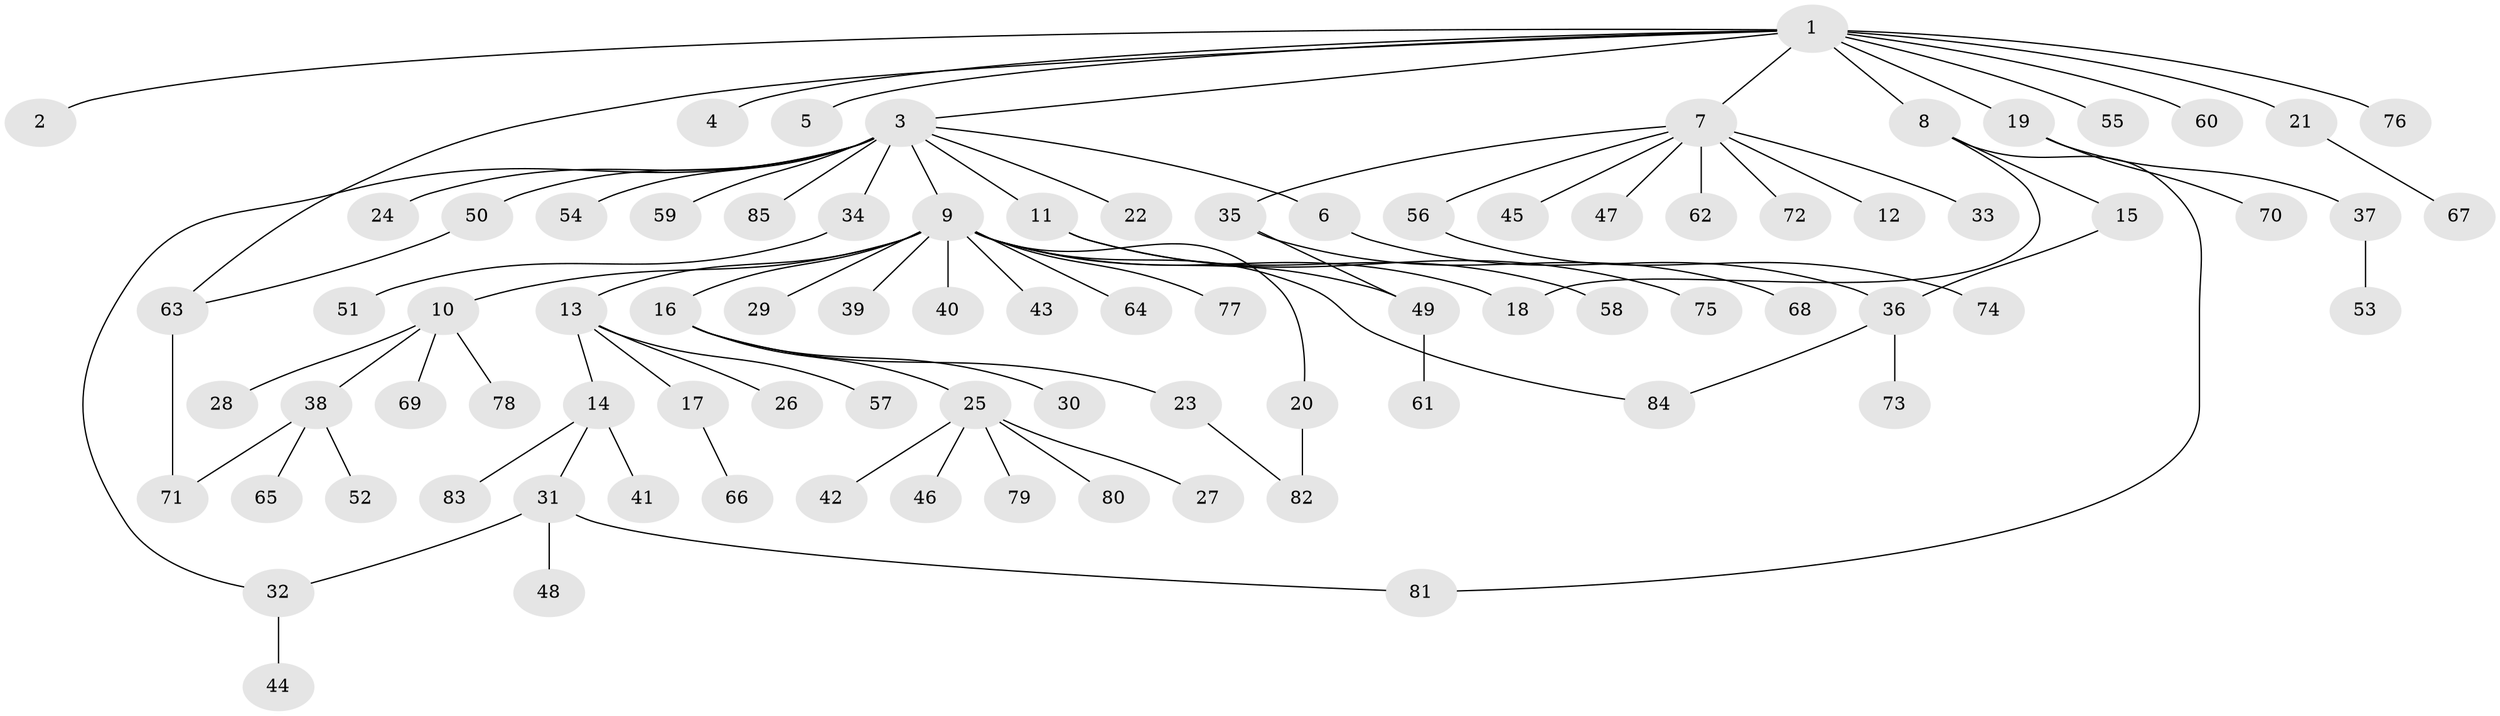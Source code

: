 // coarse degree distribution, {21: 0.015384615384615385, 1: 0.6615384615384615, 2: 0.16923076923076924, 10: 0.015384615384615385, 4: 0.046153846153846156, 13: 0.015384615384615385, 7: 0.015384615384615385, 3: 0.03076923076923077, 5: 0.03076923076923077}
// Generated by graph-tools (version 1.1) at 2025/23/03/03/25 07:23:53]
// undirected, 85 vertices, 93 edges
graph export_dot {
graph [start="1"]
  node [color=gray90,style=filled];
  1;
  2;
  3;
  4;
  5;
  6;
  7;
  8;
  9;
  10;
  11;
  12;
  13;
  14;
  15;
  16;
  17;
  18;
  19;
  20;
  21;
  22;
  23;
  24;
  25;
  26;
  27;
  28;
  29;
  30;
  31;
  32;
  33;
  34;
  35;
  36;
  37;
  38;
  39;
  40;
  41;
  42;
  43;
  44;
  45;
  46;
  47;
  48;
  49;
  50;
  51;
  52;
  53;
  54;
  55;
  56;
  57;
  58;
  59;
  60;
  61;
  62;
  63;
  64;
  65;
  66;
  67;
  68;
  69;
  70;
  71;
  72;
  73;
  74;
  75;
  76;
  77;
  78;
  79;
  80;
  81;
  82;
  83;
  84;
  85;
  1 -- 2;
  1 -- 3;
  1 -- 4;
  1 -- 5;
  1 -- 7;
  1 -- 8;
  1 -- 19;
  1 -- 21;
  1 -- 55;
  1 -- 60;
  1 -- 63;
  1 -- 76;
  3 -- 6;
  3 -- 9;
  3 -- 11;
  3 -- 22;
  3 -- 24;
  3 -- 32;
  3 -- 34;
  3 -- 50;
  3 -- 54;
  3 -- 59;
  3 -- 85;
  6 -- 36;
  7 -- 12;
  7 -- 33;
  7 -- 35;
  7 -- 45;
  7 -- 47;
  7 -- 56;
  7 -- 62;
  7 -- 72;
  8 -- 15;
  8 -- 18;
  8 -- 81;
  9 -- 10;
  9 -- 13;
  9 -- 16;
  9 -- 18;
  9 -- 20;
  9 -- 29;
  9 -- 39;
  9 -- 40;
  9 -- 43;
  9 -- 49;
  9 -- 64;
  9 -- 77;
  9 -- 84;
  10 -- 28;
  10 -- 38;
  10 -- 69;
  10 -- 78;
  11 -- 58;
  11 -- 75;
  13 -- 14;
  13 -- 17;
  13 -- 26;
  13 -- 57;
  14 -- 31;
  14 -- 41;
  14 -- 83;
  15 -- 36;
  16 -- 23;
  16 -- 25;
  16 -- 30;
  17 -- 66;
  19 -- 37;
  19 -- 70;
  20 -- 82;
  21 -- 67;
  23 -- 82;
  25 -- 27;
  25 -- 42;
  25 -- 46;
  25 -- 79;
  25 -- 80;
  31 -- 32;
  31 -- 48;
  31 -- 81;
  32 -- 44;
  34 -- 51;
  35 -- 49;
  35 -- 68;
  36 -- 73;
  36 -- 84;
  37 -- 53;
  38 -- 52;
  38 -- 65;
  38 -- 71;
  49 -- 61;
  50 -- 63;
  56 -- 74;
  63 -- 71;
}
